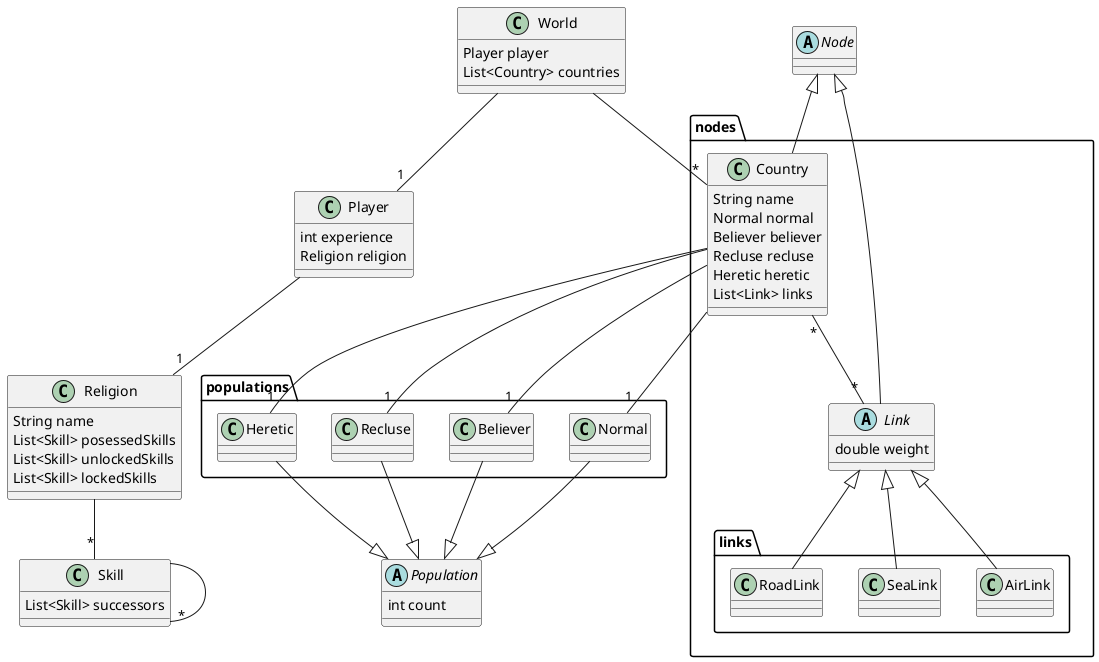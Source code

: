 @startuml
class World{
  Player player
  List<Country> countries
}

class Player{
  int experience
  Religion religion
}

class Religion{
  String name
  List<Skill> posessedSkills
  List<Skill> unlockedSkills
  List<Skill> lockedSkills
}


class Skill{
    List<Skill> successors
}

abstract class Node

package nodes{
class Country{
  String name
  Normal normal
  Believer believer
  Recluse recluse
  Heretic heretic
  List<Link> links
}

abstract class Link{
  double weight
}

package links{
class AirLink
class SeaLink
class RoadLink
}
}

abstract class Population{
  int count
}

package populations{
class Normal
class Believer
class Recluse
class Heretic
}

Node <|-- Country
Node <|-- Link
Country "*"--"*" Link


Link <|-- AirLink
Link <|-- SeaLink
Link <|-- RoadLink

Country --"1" Normal
Country --"1" Believer
Country --"1" Recluse
Country --"1" Heretic

Normal --|> Population
Believer --|> Population
Recluse --|> Population
Heretic --|> Population

World --"*" Country


Religion --"*" Skill
Skill --"*" Skill

Player --"1" Religion

World --"1" Player

@enduml
